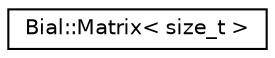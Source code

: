 digraph "Graphical Class Hierarchy"
{
  edge [fontname="Helvetica",fontsize="10",labelfontname="Helvetica",labelfontsize="10"];
  node [fontname="Helvetica",fontsize="10",shape=record];
  rankdir="LR";
  Node1 [label="Bial::Matrix\< size_t \>",height=0.2,width=0.4,color="black", fillcolor="white", style="filled",URL="$class_bial_1_1_matrix.html"];
}
